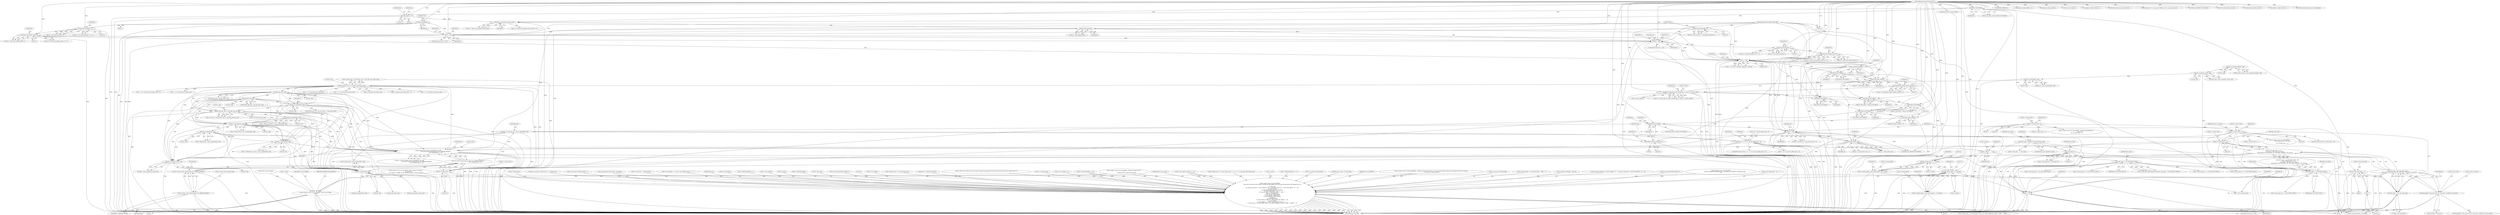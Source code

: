 digraph "0_FFmpeg_29ffeef5e73b8f41ff3a3f2242d356759c66f91f@integer" {
"1002521" [label="(Call,tmp = h->pps.init_qp + get_se_golomb(&h->gb))"];
"1002529" [label="(Call,get_se_golomb(&h->gb))"];
"1002113" [label="(Call,get_ue_golomb(&h->gb))"];
"1001073" [label="(Call,get_bits1(&h->gb))"];
"1000997" [label="(Call,get_bits(&h->gb, h->sps.log2_max_frame_num))"];
"1000300" [label="(Call,get_ue_golomb(&h->gb))"];
"1000230" [label="(Call,get_ue_golomb_31(&h->gb))"];
"1000168" [label="(Call,get_ue_golomb_long(&h->gb))"];
"1001083" [label="(Call,get_bits1(&h->gb))"];
"1002239" [label="(Call,get_ue_golomb(&h->gb))"];
"1002159" [label="(Call,get_se_golomb(&h->gb))"];
"1002131" [label="(Call,get_bits(&h->gb, h->sps.log2_max_poc_lsb))"];
"1002186" [label="(Call,get_se_golomb(&h->gb))"];
"1002211" [label="(Call,get_se_golomb(&h->gb))"];
"1002493" [label="(Call,get_ue_golomb_31(&h->gb))"];
"1002402" [label="(Call,ff_h264_decode_ref_pic_marking(h0, &h->gb,\n                                             !(h->avctx->active_thread_type & FF_THREAD_FRAME) ||\n                                             h0->current_slice == 0))"];
"1001914" [label="(Call,clone_slice(h, h0))"];
"1001908" [label="(Call,h != h0)"];
"1001830" [label="(Call,FIELD_PICTURE(h))"];
"1001826" [label="(Call,release_unused_pictures(h, 0))"];
"1001805" [label="(Call,FIELD_PICTURE(h))"];
"1001800" [label="(Call,FIELD_PICTURE(h))"];
"1000991" [label="(Call,init_dequant_tables(h))"];
"1000977" [label="(Call,h == h0)"];
"1000909" [label="(Call,h264_slice_header_init(h, 1))"];
"1000874" [label="(Call,get_pixel_format(h, 1))"];
"1000868" [label="(Call,flush_change(h))"];
"1000851" [label="(Call,h != h0)"];
"1000735" [label="(Call,init_dimensions(h))"];
"1000495" [label="(Call,h264_set_parameter_from_sps(h))"];
"1000186" [label="(Call,field_end(h, 1))"];
"1000183" [label="(Call,FIELD_PICTURE(h))"];
"1000125" [label="(MethodParameterIn,H264Context *h)"];
"1000643" [label="(Call,get_pixel_format(h0, 0))"];
"1000126" [label="(MethodParameterIn,H264Context *h0)"];
"1000962" [label="(Call,h264_slice_header_init(h, 0))"];
"1000945" [label="(Call,get_pixel_format(h, 1))"];
"1000929" [label="(Call,h != h0)"];
"1001316" [label="(Call,FIELD_PICTURE(h))"];
"1001602" [label="(Call,ff_h264_execute_ref_pic_marking(h, h->mmco, h->mmco_index))"];
"1001583" [label="(Call,ff_generate_sliding_window_mmcos(h, 1))"];
"1001531" [label="(Call,h264_frame_start(h))"];
"1001749" [label="(Call,FIELD_PICTURE(h))"];
"1001732" [label="(Call,FIELD_PICTURE(h))"];
"1001813" [label="(Call,h264_frame_start(h))"];
"1002408" [label="(Call,!(h->avctx->active_thread_type & FF_THREAD_FRAME) ||\n                                             h0->current_slice == 0)"];
"1002409" [label="(Call,!(h->avctx->active_thread_type & FF_THREAD_FRAME))"];
"1002410" [label="(Call,h->avctx->active_thread_type & FF_THREAD_FRAME)"];
"1002417" [label="(Call,h0->current_slice == 0)"];
"1001121" [label="(Call,h0->current_slice != 0)"];
"1000189" [label="(Call,h0->current_slice = 0)"];
"1002260" [label="(Call,h0->current_slice == 0)"];
"1002259" [label="(Call,h0->current_slice == 0 ||\n         slice_type != h0->last_slice_type ||\n         memcmp(h0->last_ref_count, h0->ref_count, sizeof(h0->ref_count)))"];
"1002265" [label="(Call,slice_type != h0->last_slice_type ||\n         memcmp(h0->last_ref_count, h0->ref_count, sizeof(h0->ref_count)))"];
"1002266" [label="(Call,slice_type != h0->last_slice_type)"];
"1002256" [label="(Call,slice_type != AV_PICTURE_TYPE_I)"];
"1000288" [label="(Call,slice_type & 3)"];
"1000274" [label="(Call,slice_type = golomb_to_pict_type[slice_type])"];
"1001058" [label="(Call,slice_type == AV_PICTURE_TYPE_B)"];
"1001900" [label="(Call,h0->last_slice_type = -1)"];
"1001904" [label="(Call,-1)"];
"1002271" [label="(Call,memcmp(h0->last_ref_count, h0->ref_count, sizeof(h0->ref_count)))"];
"1002535" [label="(Call,tmp > 51 + 6 * (h->sps.bit_depth_luma - 8))"];
"1002549" [label="(Call,av_log(h->avctx, AV_LOG_ERROR, \"QP %u out of range\n\", tmp))"];
"1002558" [label="(Call,h->qscale       = tmp)"];
"1002569" [label="(Call,get_chroma_qp(h, 0, h->qscale))"];
"1002563" [label="(Call,h->chroma_qp[0] = get_chroma_qp(h, 0, h->qscale))"];
"1002581" [label="(Call,get_chroma_qp(h, 1, h->qscale))"];
"1002575" [label="(Call,h->chroma_qp[1] = get_chroma_qp(h, 1, h->qscale))"];
"1002835" [label="(Call,h != h0)"];
"1003305" [label="(Call,av_log(h->avctx, AV_LOG_DEBUG,\n               \"slice:%d %s mb:%d %c%s%s pps:%u frame:%d poc:%d/%d ref:%d/%d qp:%d loop:%d:%d:%d weight:%d%s %s\n\",\n               h->slice_num,\n               (h->picture_structure == PICT_FRAME ? \"F\" : h->picture_structure == PICT_TOP_FIELD ? \"T\" : \"B\"),\n               first_mb_in_slice,\n               av_get_picture_type_char(h->slice_type),\n               h->slice_type_fixed ? \" fix\" : \"\",\n               h->nal_unit_type == NAL_IDR_SLICE ? \" IDR\" : \"\",\n               pps_id, h->frame_num,\n               h->cur_pic_ptr->field_poc[0],\n               h->cur_pic_ptr->field_poc[1],\n               h->ref_count[0], h->ref_count[1],\n               h->qscale,\n               h->deblocking_filter,\n               h->slice_alpha_c0_offset / 2 - 26, h->slice_beta_offset / 2 - 26,\n               h->use_weight,\n               h->use_weight == 1 && h->use_weight_chroma ? \"c\" : \"\",\n               h->slice_type == AV_PICTURE_TYPE_B ? (h->direct_spatial_mv_pred ? \"SPAT\" : \"TEMP\") : \"\"))"];
"1002275" [label="(Call,h0->ref_count)"];
"1001583" [label="(Call,ff_generate_sliding_window_mmcos(h, 1))"];
"1000869" [label="(Identifier,h)"];
"1003329" [label="(Identifier,first_mb_in_slice)"];
"1000876" [label="(Literal,1)"];
"1000997" [label="(Call,get_bits(&h->gb, h->sps.log2_max_frame_num))"];
"1003382" [label="(Call,h->slice_alpha_c0_offset / 2 - 26)"];
"1000279" [label="(Call,h->slice_type     = slice_type)"];
"1000857" [label="(Identifier,h)"];
"1001913" [label="(Identifier,ret)"];
"1002402" [label="(Call,ff_h264_decode_ref_pic_marking(h0, &h->gb,\n                                             !(h->avctx->active_thread_type & FF_THREAD_FRAME) ||\n                                             h0->current_slice == 0))"];
"1003310" [label="(Literal,\"slice:%d %s mb:%d %c%s%s pps:%u frame:%d poc:%d/%d ref:%d/%d qp:%d loop:%d:%d:%d weight:%d%s %s\n\")"];
"1000855" [label="(Call,av_log(h->avctx, AV_LOG_ERROR, \"changing width/height on \"\n                   \"slice %d\n\", h0->current_slice + 1))"];
"1001175" [label="(Call,h0->current_slice + 1)"];
"1000126" [label="(MethodParameterIn,H264Context *h0)"];
"1003305" [label="(Call,av_log(h->avctx, AV_LOG_DEBUG,\n               \"slice:%d %s mb:%d %c%s%s pps:%u frame:%d poc:%d/%d ref:%d/%d qp:%d loop:%d:%d:%d weight:%d%s %s\n\",\n               h->slice_num,\n               (h->picture_structure == PICT_FRAME ? \"F\" : h->picture_structure == PICT_TOP_FIELD ? \"T\" : \"B\"),\n               first_mb_in_slice,\n               av_get_picture_type_char(h->slice_type),\n               h->slice_type_fixed ? \" fix\" : \"\",\n               h->nal_unit_type == NAL_IDR_SLICE ? \" IDR\" : \"\",\n               pps_id, h->frame_num,\n               h->cur_pic_ptr->field_poc[0],\n               h->cur_pic_ptr->field_poc[1],\n               h->ref_count[0], h->ref_count[1],\n               h->qscale,\n               h->deblocking_filter,\n               h->slice_alpha_c0_offset / 2 - 26, h->slice_beta_offset / 2 - 26,\n               h->use_weight,\n               h->use_weight == 1 && h->use_weight_chroma ? \"c\" : \"\",\n               h->slice_type == AV_PICTURE_TYPE_B ? (h->direct_spatial_mv_pred ? \"SPAT\" : \"TEMP\") : \"\"))"];
"1002088" [label="(Call,2 * h->frame_num)"];
"1003401" [label="(Call,h->use_weight == 1)"];
"1000944" [label="(Identifier,ret)"];
"1000998" [label="(Call,&h->gb)"];
"1000177" [label="(Block,)"];
"1001749" [label="(Call,FIELD_PICTURE(h))"];
"1002835" [label="(Call,h != h0)"];
"1002571" [label="(Literal,0)"];
"1001835" [label="(Identifier,i)"];
"1003389" [label="(Call,h->slice_beta_offset / 2 - 26)"];
"1002403" [label="(Identifier,h0)"];
"1000733" [label="(Call,ret = init_dimensions(h))"];
"1000191" [label="(Identifier,h0)"];
"1000849" [label="(Block,)"];
"1002286" [label="(Call,h->slice_type_nos != AV_PICTURE_TYPE_I)"];
"1001169" [label="(Call,av_log(h->avctx, AV_LOG_ERROR,\n                   \"unset cur_pic_ptr on %d. slice\n\",\n                   h0->current_slice + 1))"];
"1001806" [label="(Identifier,h)"];
"1002354" [label="(Call,h->slice_type_nos == AV_PICTURE_TYPE_B)"];
"1002889" [label="(Call,h0->last_slice_type = slice_type)"];
"1000735" [label="(Call,init_dimensions(h))"];
"1001547" [label="(Call,1 << h->sps.log2_max_frame_num)"];
"1000645" [label="(Literal,0)"];
"1000976" [label="(Call,h == h0 && h->dequant_coeff_pps != pps_id)"];
"1000993" [label="(Call,h->frame_num = get_bits(&h->gb, h->sps.log2_max_frame_num))"];
"1001317" [label="(Identifier,h)"];
"1002493" [label="(Call,get_ue_golomb_31(&h->gb))"];
"1000184" [label="(Identifier,h)"];
"1001910" [label="(Identifier,h0)"];
"1000852" [label="(Identifier,h)"];
"1000643" [label="(Call,get_pixel_format(h0, 0))"];
"1000910" [label="(Identifier,h)"];
"1001460" [label="(Call,h->frame_num != (h->prev_frame_num + 1) % (1 << h->sps.log2_max_frame_num))"];
"1002437" [label="(Call,FRAME_MBAFF(h))"];
"1001908" [label="(Call,h != h0)"];
"1000185" [label="(Block,)"];
"1000963" [label="(Identifier,h)"];
"1003306" [label="(Call,h->avctx)"];
"1002258" [label="(Identifier,AV_PICTURE_TYPE_I)"];
"1001183" [label="(Block,)"];
"1001316" [label="(Call,FIELD_PICTURE(h))"];
"1000298" [label="(Call,pps_id = get_ue_golomb(&h->gb))"];
"1002785" [label="(Call,h->deblocking_filter == 1)"];
"1000991" [label="(Call,init_dequant_tables(h))"];
"1001825" [label="(Block,)"];
"1002268" [label="(Call,h0->last_slice_type)"];
"1002837" [label="(Identifier,h0)"];
"1000907" [label="(Call,ret = h264_slice_header_init(h, 1))"];
"1003359" [label="(Call,h->cur_pic_ptr->field_poc[1])"];
"1002419" [label="(Identifier,h0)"];
"1001529" [label="(Call,ret = h264_frame_start(h))"];
"1001750" [label="(Identifier,h)"];
"1002360" [label="(Call,implicit_weight_table(h, -1))"];
"1001600" [label="(Call,ret = ff_h264_execute_ref_pic_marking(h, h->mmco, h->mmco_index))"];
"1001470" [label="(Call,1 << h->sps.log2_max_frame_num)"];
"1002256" [label="(Call,slice_type != AV_PICTURE_TYPE_I)"];
"1002418" [label="(Call,h0->current_slice)"];
"1002212" [label="(Call,&h->gb)"];
"1000189" [label="(Call,h0->current_slice = 0)"];
"1001905" [label="(Literal,1)"];
"1002022" [label="(Call,first_mb_in_slice / h->mb_width)"];
"1000931" [label="(Identifier,h0)"];
"1002639" [label="(Call,get_ue_golomb_31(&h->gb))"];
"1002562" [label="(Identifier,tmp)"];
"1002465" [label="(Call,h->slice_type_nos == AV_PICTURE_TYPE_B)"];
"1002894" [label="(Call,memcpy(h0->last_ref_count, h0->ref_count, sizeof(h0->last_ref_count)))"];
"1000275" [label="(Identifier,slice_type)"];
"1003309" [label="(Identifier,AV_LOG_DEBUG)"];
"1002408" [label="(Call,!(h->avctx->active_thread_type & FF_THREAD_FRAME) ||\n                                             h0->current_slice == 0)"];
"1002566" [label="(Identifier,h)"];
"1002257" [label="(Identifier,slice_type)"];
"1002342" [label="(Call,ff_pred_weight_table(h))"];
"1002114" [label="(Call,&h->gb)"];
"1000736" [label="(Identifier,h)"];
"1002975" [label="(Call,av_log(h->avctx, AV_LOG_WARNING, \"Possibly too many slices (%d >= %d), increase MAX_SLICES and recompile if there are artifacts\n\", h->slice_num, MAX_SLICES))"];
"1000492" [label="(Call,(ret = h264_set_parameter_from_sps(h)) < 0)"];
"1002337" [label="(Call,h->slice_type_nos == AV_PICTURE_TYPE_B)"];
"1001814" [label="(Identifier,h)"];
"1002564" [label="(Call,h->chroma_qp[0])"];
"1000496" [label="(Identifier,h)"];
"1002159" [label="(Call,get_se_golomb(&h->gb))"];
"1002834" [label="(ControlStructure,if (h != h0))"];
"1002417" [label="(Call,h0->current_slice == 0)"];
"1002451" [label="(Call,h->slice_type_nos == AV_PICTURE_TYPE_B)"];
"1002155" [label="(Call,h->delta_poc_bottom = get_se_golomb(&h->gb))"];
"1002534" [label="(ControlStructure,if (tmp > 51 + 6 * (h->sps.bit_depth_luma - 8)))"];
"1003352" [label="(Call,h->cur_pic_ptr->field_poc[0])"];
"1000168" [label="(Call,get_ue_golomb_long(&h->gb))"];
"1000644" [label="(Identifier,h0)"];
"1001074" [label="(Call,&h->gb)"];
"1000985" [label="(Block,)"];
"1000959" [label="(Call,(ret = h264_slice_header_init(h, 0)) < 0)"];
"1002610" [label="(Call,get_se_golomb(&h->gb))"];
"1002584" [label="(Call,h->qscale)"];
"1002476" [label="(Call,ff_h264_direct_ref_list_init(h))"];
"1002260" [label="(Call,h0->current_slice == 0)"];
"1003340" [label="(Call,h->nal_unit_type == NAL_IDR_SLICE ? \" IDR\" : \"\")"];
"1001002" [label="(Call,h->sps.log2_max_frame_num)"];
"1000911" [label="(Literal,1)"];
"1002271" [label="(Call,memcmp(h0->last_ref_count, h0->ref_count, sizeof(h0->ref_count)))"];
"1002266" [label="(Call,slice_type != h0->last_slice_type)"];
"1002240" [label="(Call,&h->gb)"];
"1002255" [label="(Call,slice_type != AV_PICTURE_TYPE_I &&\n        (h0->current_slice == 0 ||\n         slice_type != h0->last_slice_type ||\n         memcmp(h0->last_ref_count, h0->ref_count, sizeof(h0->ref_count))))"];
"1001604" [label="(Call,h->mmco)"];
"1000853" [label="(Identifier,h0)"];
"1000980" [label="(Call,h->dequant_coeff_pps != pps_id)"];
"1000943" [label="(Call,ret = get_pixel_format(h, 1))"];
"1000874" [label="(Call,get_pixel_format(h, 1))"];
"1001731" [label="(Call,!FIELD_PICTURE(h))"];
"1002267" [label="(Identifier,slice_type)"];
"1003314" [label="(Call,h->picture_structure == PICT_FRAME ? \"F\" : h->picture_structure == PICT_TOP_FIELD ? \"T\" : \"B\")"];
"1000977" [label="(Call,h == h0)"];
"1001083" [label="(Call,get_bits1(&h->gb))"];
"1001315" [label="(Call,!FIELD_PICTURE(h))"];
"1000166" [label="(Call,first_mb_in_slice = get_ue_golomb_long(&h->gb))"];
"1002239" [label="(Call,get_ue_golomb(&h->gb))"];
"1001801" [label="(Identifier,h)"];
"1002400" [label="(Call,ret = ff_h264_decode_ref_pic_marking(h0, &h->gb,\n                                             !(h->avctx->active_thread_type & FF_THREAD_FRAME) ||\n                                             h0->current_slice == 0))"];
"1000300" [label="(Call,get_ue_golomb(&h->gb))"];
"1000960" [label="(Call,ret = h264_slice_header_init(h, 0))"];
"1001812" [label="(Call,h264_frame_start(h) < 0)"];
"1002550" [label="(Call,h->avctx)"];
"1000179" [label="(Call,h0->current_slice && FIELD_PICTURE(h))"];
"1001607" [label="(Call,h->mmco_index)"];
"1002578" [label="(Identifier,h)"];
"1002942" [label="(Call,h->slice_num&(MAX_SLICES-1))"];
"1000887" [label="(Call,av_log(h->avctx, AV_LOG_INFO, \"Reinit context to %dx%d, \"\n               \"pix_fmt: %s\n\", h->width, h->height, av_get_pix_fmt_name(h->avctx->pix_fmt)))"];
"1001815" [label="(Literal,0)"];
"1000979" [label="(Identifier,h0)"];
"1002555" [label="(Identifier,tmp)"];
"1002823" [label="(Call,av_log(h->avctx, AV_LOG_INFO,\n                       \"Cannot parallelize deblocking type 1, decoding such frames in sequential order\n\"))"];
"1002265" [label="(Call,slice_type != h0->last_slice_type ||\n         memcmp(h0->last_ref_count, h0->ref_count, sizeof(h0->ref_count)))"];
"1000284" [label="(Call,h->slice_type_nos = slice_type & 3)"];
"1002278" [label="(Call,sizeof(h0->ref_count))"];
"1001900" [label="(Call,h0->last_slice_type = -1)"];
"1002160" [label="(Call,&h->gb)"];
"1001531" [label="(Call,h264_frame_start(h))"];
"1001060" [label="(Identifier,AV_PICTURE_TYPE_B)"];
"1001826" [label="(Call,release_unused_pictures(h, 0))"];
"1001532" [label="(Identifier,h)"];
"1002246" [label="(Call,ff_set_ref_count(h))"];
"1002211" [label="(Call,get_se_golomb(&h->gb))"];
"1000964" [label="(Literal,0)"];
"1002549" [label="(Call,av_log(h->avctx, AV_LOG_ERROR, \"QP %u out of range\n\", tmp))"];
"1003304" [label="(Block,)"];
"1001830" [label="(Call,FIELD_PICTURE(h))"];
"1002273" [label="(Identifier,h0)"];
"1000276" [label="(Call,golomb_to_pict_type[slice_type])"];
"1001907" [label="(Call,h != h0 && (ret = clone_slice(h, h0)) < 0)"];
"1002581" [label="(Call,get_chroma_qp(h, 1, h->qscale))"];
"1002572" [label="(Call,h->qscale)"];
"1001130" [label="(Identifier,last_pic_structure)"];
"1002100" [label="(Call,h->sps.log2_max_frame_num + 1)"];
"1000868" [label="(Call,flush_change(h))"];
"1000945" [label="(Call,get_pixel_format(h, 1))"];
"1002457" [label="(Call,implicit_weight_table(h, 0))"];
"1002421" [label="(Literal,0)"];
"1001804" [label="(Call,!FIELD_PICTURE(h))"];
"1002474" [label="(Call,ff_h264_direct_dist_scale_factor(h))"];
"1000188" [label="(Literal,1)"];
"1002262" [label="(Identifier,h0)"];
"1002216" [label="(Call,ff_init_poc(h, h->cur_pic_ptr->field_poc, &h->cur_pic_ptr->poc))"];
"1002575" [label="(Call,h->chroma_qp[1] = get_chroma_qp(h, 1, h->qscale))"];
"1002259" [label="(Call,h0->current_slice == 0 ||\n         slice_type != h0->last_slice_type ||\n         memcmp(h0->last_ref_count, h0->ref_count, sizeof(h0->ref_count)))"];
"1002187" [label="(Call,&h->gb)"];
"1003334" [label="(Call,h->slice_type_fixed ? \" fix\" : \"\")"];
"1000193" [label="(Literal,0)"];
"1003349" [label="(Call,h->frame_num)"];
"1000909" [label="(Call,h264_slice_header_init(h, 1))"];
"1001754" [label="(Call,h0->cur_pic_ptr->frame_num != h->frame_num)"];
"1002836" [label="(Identifier,h)"];
"1002529" [label="(Call,get_se_golomb(&h->gb))"];
"1002411" [label="(Call,h->avctx->active_thread_type)"];
"1003004" [label="(Call,h->slice_num & (MAX_SLICES - 1))"];
"1001800" [label="(Call,FIELD_PICTURE(h))"];
"1002522" [label="(Identifier,tmp)"];
"1001901" [label="(Call,h0->last_slice_type)"];
"1002491" [label="(Call,tmp = get_ue_golomb_31(&h->gb))"];
"1001813" [label="(Call,h264_frame_start(h))"];
"1001831" [label="(Identifier,h)"];
"1003330" [label="(Call,av_get_picture_type_char(h->slice_type))"];
"1000929" [label="(Call,h != h0)"];
"1002272" [label="(Call,h0->last_ref_count)"];
"1002027" [label="(Call,FIELD_OR_MBAFF_PICTURE(h))"];
"1002553" [label="(Identifier,AV_LOG_ERROR)"];
"1002569" [label="(Call,get_chroma_qp(h, 0, h->qscale))"];
"1002264" [label="(Literal,0)"];
"1000228" [label="(Call,slice_type = get_ue_golomb_31(&h->gb))"];
"1001904" [label="(Call,-1)"];
"1000872" [label="(Call,ret = get_pixel_format(h, 1))"];
"1000274" [label="(Call,slice_type = golomb_to_pict_type[slice_type])"];
"1002570" [label="(Identifier,h)"];
"1001915" [label="(Identifier,h)"];
"1002969" [label="(Call,h->slice_num >= MAX_SLICES)"];
"1000935" [label="(Identifier,h)"];
"1001829" [label="(ControlStructure,if (FIELD_PICTURE(h)))"];
"1000197" [label="(Identifier,h0)"];
"1002841" [label="(Identifier,h)"];
"1001581" [label="(Call,ret = ff_generate_sliding_window_mmcos(h, 1))"];
"1002283" [label="(Call,ff_h264_fill_default_ref_list(h))"];
"1002576" [label="(Call,h->chroma_qp[1])"];
"1000190" [label="(Call,h0->current_slice)"];
"1002582" [label="(Identifier,h)"];
"1000947" [label="(Literal,1)"];
"1002548" [label="(Block,)"];
"1002530" [label="(Call,&h->gb)"];
"1002551" [label="(Identifier,h)"];
"1000301" [label="(Call,&h->gb)"];
"1001732" [label="(Call,FIELD_PICTURE(h))"];
"1002440" [label="(Call,ff_h264_fill_mbaff_ref_list(h))"];
"1001828" [label="(Literal,0)"];
"1000495" [label="(Call,h264_set_parameter_from_sps(h))"];
"1000183" [label="(Call,FIELD_PICTURE(h))"];
"1002107" [label="(ControlStructure,if (h->nal_unit_type == NAL_IDR_SLICE))"];
"1000290" [label="(Literal,3)"];
"1002909" [label="(Call,++h0->current_slice)"];
"1003399" [label="(Call,h->use_weight == 1 && h->use_weight_chroma ? \"c\" : \"\")"];
"1003426" [label="(MethodReturn,static int)"];
"1001881" [label="(Identifier,h)"];
"1000493" [label="(Call,ret = h264_set_parameter_from_sps(h))"];
"1001122" [label="(Call,h0->current_slice)"];
"1002521" [label="(Call,tmp = h->pps.init_qp + get_se_golomb(&h->gb))"];
"1001208" [label="(Call,1 << h->sps.log2_max_frame_num)"];
"1002559" [label="(Call,h->qscale)"];
"1002560" [label="(Identifier,h)"];
"1000127" [label="(Block,)"];
"1000875" [label="(Identifier,h)"];
"1002494" [label="(Call,&h->gb)"];
"1001491" [label="(Call,av_log(h->avctx, AV_LOG_DEBUG, \"Frame num gap %d %d\n\",\n                   h->frame_num, h->prev_frame_num))"];
"1000906" [label="(Call,(ret = h264_slice_header_init(h, 1)) < 0)"];
"1000637" [label="(Call,h0->avctx->pix_fmt != get_pixel_format(h0, 0))"];
"1002583" [label="(Literal,1)"];
"1003348" [label="(Identifier,pps_id)"];
"1000288" [label="(Call,slice_type & 3)"];
"1001909" [label="(Identifier,h)"];
"1003371" [label="(Call,h->ref_count[1])"];
"1002805" [label="(Call,h->deblocking_filter = 2)"];
"1003366" [label="(Call,h->ref_count[0])"];
"1002127" [label="(Call,h->poc_lsb = get_bits(&h->gb, h->sps.log2_max_poc_lsb))"];
"1001059" [label="(Identifier,slice_type)"];
"1002235" [label="(Call,h->redundant_pic_count = get_ue_golomb(&h->gb))"];
"1001602" [label="(Call,ff_h264_execute_ref_pic_marking(h, h->mmco, h->mmco_index))"];
"1001188" [label="(Identifier,h)"];
"1001805" [label="(Call,FIELD_PICTURE(h))"];
"1000281" [label="(Identifier,h)"];
"1003376" [label="(Call,h->qscale)"];
"1001914" [label="(Call,clone_slice(h, h0))"];
"1002849" [label="(Identifier,h)"];
"1002523" [label="(Call,h->pps.init_qp + get_se_golomb(&h->gb))"];
"1002416" [label="(Identifier,FF_THREAD_FRAME)"];
"1003379" [label="(Call,h->deblocking_filter)"];
"1002593" [label="(Call,get_bits1(&h->gb))"];
"1002460" [label="(Call,implicit_weight_table(h, 1))"];
"1003311" [label="(Call,h->slice_num)"];
"1000942" [label="(Call,(ret = get_pixel_format(h, 1)) < 0)"];
"1001796" [label="(Call,h0->first_field = FIELD_PICTURE(h))"];
"1002959" [label="(Call,h->slice_num&(MAX_SLICES-1))"];
"1002205" [label="(Call,h->delta_poc[1] = get_se_golomb(&h->gb))"];
"1002563" [label="(Call,h->chroma_qp[0] = get_chroma_qp(h, 0, h->qscale))"];
"1000851" [label="(Call,h != h0)"];
"1001081" [label="(Call,bottom_field_flag = get_bits1(&h->gb))"];
"1001051" [label="(Call,!h->sps.direct_8x8_inference_flag && slice_type == AV_PICTURE_TYPE_B)"];
"1003425" [label="(Literal,0)"];
"1000289" [label="(Identifier,slice_type)"];
"1001058" [label="(Call,slice_type == AV_PICTURE_TYPE_B)"];
"1001911" [label="(Call,(ret = clone_slice(h, h0)) < 0)"];
"1002122" [label="(Identifier,h)"];
"1000928" [label="(ControlStructure,if (h != h0))"];
"1001585" [label="(Literal,1)"];
"1002535" [label="(Call,tmp > 51 + 6 * (h->sps.bit_depth_luma - 8))"];
"1002131" [label="(Call,get_bits(&h->gb, h->sps.log2_max_poc_lsb))"];
"1000850" [label="(ControlStructure,if (h != h0))"];
"1002098" [label="(Call,1 << (h->sps.log2_max_frame_num + 1))"];
"1002186" [label="(Call,get_se_golomb(&h->gb))"];
"1001912" [label="(Call,ret = clone_slice(h, h0))"];
"1001827" [label="(Identifier,h)"];
"1002557" [label="(Identifier,AVERROR_INVALIDDATA)"];
"1003396" [label="(Call,h->use_weight)"];
"1002536" [label="(Identifier,tmp)"];
"1002261" [label="(Call,h0->current_slice)"];
"1002074" [label="(Call,1 << h->sps.log2_max_frame_num)"];
"1000978" [label="(Identifier,h)"];
"1000125" [label="(MethodParameterIn,H264Context *h)"];
"1000861" [label="(Call,h0->current_slice + 1)"];
"1002409" [label="(Call,!(h->avctx->active_thread_type & FF_THREAD_FRAME))"];
"1002539" [label="(Call,6 * (h->sps.bit_depth_luma - 8))"];
"1002537" [label="(Call,51 + 6 * (h->sps.bit_depth_luma - 8))"];
"1000992" [label="(Identifier,h)"];
"1000230" [label="(Call,get_ue_golomb_31(&h->gb))"];
"1000187" [label="(Identifier,h)"];
"1001120" [label="(ControlStructure,if (h0->current_slice != 0))"];
"1002590" [label="(Identifier,h)"];
"1001981" [label="(Call,FIELD_OR_MBAFF_PICTURE(h))"];
"1001442" [label="(Call,h->frame_num != h->prev_frame_num)"];
"1000995" [label="(Identifier,h)"];
"1000946" [label="(Identifier,h)"];
"1002404" [label="(Call,&h->gb)"];
"1003411" [label="(Call,h->slice_type == AV_PICTURE_TYPE_B ? (h->direct_spatial_mv_pred ? \"SPAT\" : \"TEMP\") : \"\")"];
"1000873" [label="(Identifier,ret)"];
"1002136" [label="(Call,h->sps.log2_max_poc_lsb)"];
"1001603" [label="(Identifier,h)"];
"1000962" [label="(Call,h264_slice_header_init(h, 0))"];
"1001121" [label="(Call,h0->current_slice != 0)"];
"1001084" [label="(Call,&h->gb)"];
"1002180" [label="(Call,h->delta_poc[0] = get_se_golomb(&h->gb))"];
"1000930" [label="(Identifier,h)"];
"1000186" [label="(Call,field_end(h, 1))"];
"1001071" [label="(Call,field_pic_flag = get_bits1(&h->gb))"];
"1000306" [label="(Call,pps_id >= MAX_PPS_COUNT)"];
"1000982" [label="(Identifier,h)"];
"1000871" [label="(Call,(ret = get_pixel_format(h, 1)) < 0)"];
"1001916" [label="(Identifier,h0)"];
"1001125" [label="(Literal,0)"];
"1001733" [label="(Identifier,h)"];
"1000231" [label="(Call,&h->gb)"];
"1000169" [label="(Call,&h->gb)"];
"1002294" [label="(Call,ff_h264_decode_ref_pic_list_reordering(h))"];
"1002410" [label="(Call,h->avctx->active_thread_type & FF_THREAD_FRAME)"];
"1001073" [label="(Call,get_bits1(&h->gb))"];
"1002132" [label="(Call,&h->gb)"];
"1002554" [label="(Literal,\"QP %u out of range\n\")"];
"1001745" [label="(Call,h0->first_field = FIELD_PICTURE(h))"];
"1002558" [label="(Call,h->qscale       = tmp)"];
"1001584" [label="(Identifier,h)"];
"1002113" [label="(Call,get_ue_golomb(&h->gb))"];
"1002521" -> "1000127"  [label="AST: "];
"1002521" -> "1002523"  [label="CFG: "];
"1002522" -> "1002521"  [label="AST: "];
"1002523" -> "1002521"  [label="AST: "];
"1002536" -> "1002521"  [label="CFG: "];
"1002521" -> "1003426"  [label="DDG: "];
"1002529" -> "1002521"  [label="DDG: "];
"1002521" -> "1002535"  [label="DDG: "];
"1002529" -> "1002523"  [label="AST: "];
"1002529" -> "1002530"  [label="CFG: "];
"1002530" -> "1002529"  [label="AST: "];
"1002523" -> "1002529"  [label="CFG: "];
"1002529" -> "1003426"  [label="DDG: "];
"1002529" -> "1002523"  [label="DDG: "];
"1002113" -> "1002529"  [label="DDG: "];
"1001073" -> "1002529"  [label="DDG: "];
"1000997" -> "1002529"  [label="DDG: "];
"1002239" -> "1002529"  [label="DDG: "];
"1002159" -> "1002529"  [label="DDG: "];
"1002186" -> "1002529"  [label="DDG: "];
"1002211" -> "1002529"  [label="DDG: "];
"1002493" -> "1002529"  [label="DDG: "];
"1002131" -> "1002529"  [label="DDG: "];
"1001083" -> "1002529"  [label="DDG: "];
"1002402" -> "1002529"  [label="DDG: "];
"1002529" -> "1002593"  [label="DDG: "];
"1002529" -> "1002610"  [label="DDG: "];
"1002529" -> "1002639"  [label="DDG: "];
"1002113" -> "1002107"  [label="AST: "];
"1002113" -> "1002114"  [label="CFG: "];
"1002114" -> "1002113"  [label="AST: "];
"1002122" -> "1002113"  [label="CFG: "];
"1002113" -> "1003426"  [label="DDG: "];
"1002113" -> "1003426"  [label="DDG: "];
"1001073" -> "1002113"  [label="DDG: "];
"1000997" -> "1002113"  [label="DDG: "];
"1001083" -> "1002113"  [label="DDG: "];
"1002113" -> "1002131"  [label="DDG: "];
"1002113" -> "1002186"  [label="DDG: "];
"1002113" -> "1002239"  [label="DDG: "];
"1002113" -> "1002402"  [label="DDG: "];
"1002113" -> "1002493"  [label="DDG: "];
"1001073" -> "1001071"  [label="AST: "];
"1001073" -> "1001074"  [label="CFG: "];
"1001074" -> "1001073"  [label="AST: "];
"1001071" -> "1001073"  [label="CFG: "];
"1001073" -> "1003426"  [label="DDG: "];
"1001073" -> "1001071"  [label="DDG: "];
"1000997" -> "1001073"  [label="DDG: "];
"1001073" -> "1001083"  [label="DDG: "];
"1001073" -> "1002131"  [label="DDG: "];
"1001073" -> "1002186"  [label="DDG: "];
"1001073" -> "1002239"  [label="DDG: "];
"1001073" -> "1002402"  [label="DDG: "];
"1001073" -> "1002493"  [label="DDG: "];
"1000997" -> "1000993"  [label="AST: "];
"1000997" -> "1001002"  [label="CFG: "];
"1000998" -> "1000997"  [label="AST: "];
"1001002" -> "1000997"  [label="AST: "];
"1000993" -> "1000997"  [label="CFG: "];
"1000997" -> "1003426"  [label="DDG: "];
"1000997" -> "1003426"  [label="DDG: "];
"1000997" -> "1000993"  [label="DDG: "];
"1000997" -> "1000993"  [label="DDG: "];
"1000300" -> "1000997"  [label="DDG: "];
"1000997" -> "1001208"  [label="DDG: "];
"1000997" -> "1001470"  [label="DDG: "];
"1000997" -> "1001547"  [label="DDG: "];
"1000997" -> "1002074"  [label="DDG: "];
"1000997" -> "1002098"  [label="DDG: "];
"1000997" -> "1002100"  [label="DDG: "];
"1000997" -> "1002131"  [label="DDG: "];
"1000997" -> "1002186"  [label="DDG: "];
"1000997" -> "1002239"  [label="DDG: "];
"1000997" -> "1002402"  [label="DDG: "];
"1000997" -> "1002493"  [label="DDG: "];
"1000300" -> "1000298"  [label="AST: "];
"1000300" -> "1000301"  [label="CFG: "];
"1000301" -> "1000300"  [label="AST: "];
"1000298" -> "1000300"  [label="CFG: "];
"1000300" -> "1003426"  [label="DDG: "];
"1000300" -> "1000298"  [label="DDG: "];
"1000230" -> "1000300"  [label="DDG: "];
"1000230" -> "1000228"  [label="AST: "];
"1000230" -> "1000231"  [label="CFG: "];
"1000231" -> "1000230"  [label="AST: "];
"1000228" -> "1000230"  [label="CFG: "];
"1000230" -> "1003426"  [label="DDG: "];
"1000230" -> "1000228"  [label="DDG: "];
"1000168" -> "1000230"  [label="DDG: "];
"1000168" -> "1000166"  [label="AST: "];
"1000168" -> "1000169"  [label="CFG: "];
"1000169" -> "1000168"  [label="AST: "];
"1000166" -> "1000168"  [label="CFG: "];
"1000168" -> "1000166"  [label="DDG: "];
"1001083" -> "1001081"  [label="AST: "];
"1001083" -> "1001084"  [label="CFG: "];
"1001084" -> "1001083"  [label="AST: "];
"1001081" -> "1001083"  [label="CFG: "];
"1001083" -> "1003426"  [label="DDG: "];
"1001083" -> "1001081"  [label="DDG: "];
"1001083" -> "1002131"  [label="DDG: "];
"1001083" -> "1002186"  [label="DDG: "];
"1001083" -> "1002239"  [label="DDG: "];
"1001083" -> "1002402"  [label="DDG: "];
"1001083" -> "1002493"  [label="DDG: "];
"1002239" -> "1002235"  [label="AST: "];
"1002239" -> "1002240"  [label="CFG: "];
"1002240" -> "1002239"  [label="AST: "];
"1002235" -> "1002239"  [label="CFG: "];
"1002239" -> "1003426"  [label="DDG: "];
"1002239" -> "1002235"  [label="DDG: "];
"1002159" -> "1002239"  [label="DDG: "];
"1002186" -> "1002239"  [label="DDG: "];
"1002211" -> "1002239"  [label="DDG: "];
"1002131" -> "1002239"  [label="DDG: "];
"1002239" -> "1002402"  [label="DDG: "];
"1002239" -> "1002493"  [label="DDG: "];
"1002159" -> "1002155"  [label="AST: "];
"1002159" -> "1002160"  [label="CFG: "];
"1002160" -> "1002159"  [label="AST: "];
"1002155" -> "1002159"  [label="CFG: "];
"1002159" -> "1003426"  [label="DDG: "];
"1002159" -> "1002155"  [label="DDG: "];
"1002131" -> "1002159"  [label="DDG: "];
"1002159" -> "1002186"  [label="DDG: "];
"1002159" -> "1002402"  [label="DDG: "];
"1002159" -> "1002493"  [label="DDG: "];
"1002131" -> "1002127"  [label="AST: "];
"1002131" -> "1002136"  [label="CFG: "];
"1002132" -> "1002131"  [label="AST: "];
"1002136" -> "1002131"  [label="AST: "];
"1002127" -> "1002131"  [label="CFG: "];
"1002131" -> "1003426"  [label="DDG: "];
"1002131" -> "1003426"  [label="DDG: "];
"1002131" -> "1002127"  [label="DDG: "];
"1002131" -> "1002127"  [label="DDG: "];
"1002131" -> "1002186"  [label="DDG: "];
"1002131" -> "1002402"  [label="DDG: "];
"1002131" -> "1002493"  [label="DDG: "];
"1002186" -> "1002180"  [label="AST: "];
"1002186" -> "1002187"  [label="CFG: "];
"1002187" -> "1002186"  [label="AST: "];
"1002180" -> "1002186"  [label="CFG: "];
"1002186" -> "1003426"  [label="DDG: "];
"1002186" -> "1002180"  [label="DDG: "];
"1002186" -> "1002211"  [label="DDG: "];
"1002186" -> "1002402"  [label="DDG: "];
"1002186" -> "1002493"  [label="DDG: "];
"1002211" -> "1002205"  [label="AST: "];
"1002211" -> "1002212"  [label="CFG: "];
"1002212" -> "1002211"  [label="AST: "];
"1002205" -> "1002211"  [label="CFG: "];
"1002211" -> "1003426"  [label="DDG: "];
"1002211" -> "1002205"  [label="DDG: "];
"1002211" -> "1002402"  [label="DDG: "];
"1002211" -> "1002493"  [label="DDG: "];
"1002493" -> "1002491"  [label="AST: "];
"1002493" -> "1002494"  [label="CFG: "];
"1002494" -> "1002493"  [label="AST: "];
"1002491" -> "1002493"  [label="CFG: "];
"1002493" -> "1003426"  [label="DDG: "];
"1002493" -> "1002491"  [label="DDG: "];
"1002402" -> "1002493"  [label="DDG: "];
"1002402" -> "1002400"  [label="AST: "];
"1002402" -> "1002408"  [label="CFG: "];
"1002403" -> "1002402"  [label="AST: "];
"1002404" -> "1002402"  [label="AST: "];
"1002408" -> "1002402"  [label="AST: "];
"1002400" -> "1002402"  [label="CFG: "];
"1002402" -> "1003426"  [label="DDG: "];
"1002402" -> "1003426"  [label="DDG: "];
"1002402" -> "1003426"  [label="DDG: "];
"1002402" -> "1002400"  [label="DDG: "];
"1002402" -> "1002400"  [label="DDG: "];
"1002402" -> "1002400"  [label="DDG: "];
"1001914" -> "1002402"  [label="DDG: "];
"1001908" -> "1002402"  [label="DDG: "];
"1000126" -> "1002402"  [label="DDG: "];
"1002408" -> "1002402"  [label="DDG: "];
"1002408" -> "1002402"  [label="DDG: "];
"1002402" -> "1002835"  [label="DDG: "];
"1001914" -> "1001912"  [label="AST: "];
"1001914" -> "1001916"  [label="CFG: "];
"1001915" -> "1001914"  [label="AST: "];
"1001916" -> "1001914"  [label="AST: "];
"1001912" -> "1001914"  [label="CFG: "];
"1001914" -> "1003426"  [label="DDG: "];
"1001914" -> "1003426"  [label="DDG: "];
"1001914" -> "1001911"  [label="DDG: "];
"1001914" -> "1001911"  [label="DDG: "];
"1001914" -> "1001912"  [label="DDG: "];
"1001914" -> "1001912"  [label="DDG: "];
"1001908" -> "1001914"  [label="DDG: "];
"1001908" -> "1001914"  [label="DDG: "];
"1000125" -> "1001914"  [label="DDG: "];
"1000126" -> "1001914"  [label="DDG: "];
"1001914" -> "1001981"  [label="DDG: "];
"1001914" -> "1002835"  [label="DDG: "];
"1001908" -> "1001907"  [label="AST: "];
"1001908" -> "1001910"  [label="CFG: "];
"1001909" -> "1001908"  [label="AST: "];
"1001910" -> "1001908"  [label="AST: "];
"1001913" -> "1001908"  [label="CFG: "];
"1001907" -> "1001908"  [label="CFG: "];
"1001908" -> "1003426"  [label="DDG: "];
"1001908" -> "1003426"  [label="DDG: "];
"1001908" -> "1001907"  [label="DDG: "];
"1001908" -> "1001907"  [label="DDG: "];
"1001830" -> "1001908"  [label="DDG: "];
"1000991" -> "1001908"  [label="DDG: "];
"1000977" -> "1001908"  [label="DDG: "];
"1000977" -> "1001908"  [label="DDG: "];
"1000125" -> "1001908"  [label="DDG: "];
"1000126" -> "1001908"  [label="DDG: "];
"1001908" -> "1001981"  [label="DDG: "];
"1001908" -> "1002835"  [label="DDG: "];
"1001830" -> "1001829"  [label="AST: "];
"1001830" -> "1001831"  [label="CFG: "];
"1001831" -> "1001830"  [label="AST: "];
"1001835" -> "1001830"  [label="CFG: "];
"1001881" -> "1001830"  [label="CFG: "];
"1001830" -> "1003426"  [label="DDG: "];
"1001826" -> "1001830"  [label="DDG: "];
"1001813" -> "1001830"  [label="DDG: "];
"1000125" -> "1001830"  [label="DDG: "];
"1001826" -> "1001825"  [label="AST: "];
"1001826" -> "1001828"  [label="CFG: "];
"1001827" -> "1001826"  [label="AST: "];
"1001828" -> "1001826"  [label="AST: "];
"1001831" -> "1001826"  [label="CFG: "];
"1001826" -> "1003426"  [label="DDG: "];
"1001805" -> "1001826"  [label="DDG: "];
"1000125" -> "1001826"  [label="DDG: "];
"1001805" -> "1001804"  [label="AST: "];
"1001805" -> "1001806"  [label="CFG: "];
"1001806" -> "1001805"  [label="AST: "];
"1001804" -> "1001805"  [label="CFG: "];
"1001805" -> "1001804"  [label="DDG: "];
"1001800" -> "1001805"  [label="DDG: "];
"1001749" -> "1001805"  [label="DDG: "];
"1001732" -> "1001805"  [label="DDG: "];
"1000125" -> "1001805"  [label="DDG: "];
"1001805" -> "1001813"  [label="DDG: "];
"1001800" -> "1001796"  [label="AST: "];
"1001800" -> "1001801"  [label="CFG: "];
"1001801" -> "1001800"  [label="AST: "];
"1001796" -> "1001800"  [label="CFG: "];
"1001800" -> "1001796"  [label="DDG: "];
"1000991" -> "1001800"  [label="DDG: "];
"1001316" -> "1001800"  [label="DDG: "];
"1001602" -> "1001800"  [label="DDG: "];
"1000977" -> "1001800"  [label="DDG: "];
"1000125" -> "1001800"  [label="DDG: "];
"1000991" -> "1000985"  [label="AST: "];
"1000991" -> "1000992"  [label="CFG: "];
"1000992" -> "1000991"  [label="AST: "];
"1000995" -> "1000991"  [label="CFG: "];
"1000991" -> "1003426"  [label="DDG: "];
"1000991" -> "1003426"  [label="DDG: "];
"1000977" -> "1000991"  [label="DDG: "];
"1000125" -> "1000991"  [label="DDG: "];
"1000991" -> "1001316"  [label="DDG: "];
"1000991" -> "1001531"  [label="DDG: "];
"1000991" -> "1001732"  [label="DDG: "];
"1000977" -> "1000976"  [label="AST: "];
"1000977" -> "1000979"  [label="CFG: "];
"1000978" -> "1000977"  [label="AST: "];
"1000979" -> "1000977"  [label="AST: "];
"1000982" -> "1000977"  [label="CFG: "];
"1000976" -> "1000977"  [label="CFG: "];
"1000977" -> "1003426"  [label="DDG: "];
"1000977" -> "1003426"  [label="DDG: "];
"1000977" -> "1000976"  [label="DDG: "];
"1000977" -> "1000976"  [label="DDG: "];
"1000909" -> "1000977"  [label="DDG: "];
"1000962" -> "1000977"  [label="DDG: "];
"1000735" -> "1000977"  [label="DDG: "];
"1000125" -> "1000977"  [label="DDG: "];
"1000929" -> "1000977"  [label="DDG: "];
"1000643" -> "1000977"  [label="DDG: "];
"1000851" -> "1000977"  [label="DDG: "];
"1000126" -> "1000977"  [label="DDG: "];
"1000977" -> "1001316"  [label="DDG: "];
"1000977" -> "1001531"  [label="DDG: "];
"1000977" -> "1001732"  [label="DDG: "];
"1000909" -> "1000907"  [label="AST: "];
"1000909" -> "1000911"  [label="CFG: "];
"1000910" -> "1000909"  [label="AST: "];
"1000911" -> "1000909"  [label="AST: "];
"1000907" -> "1000909"  [label="CFG: "];
"1000909" -> "1003426"  [label="DDG: "];
"1000909" -> "1000906"  [label="DDG: "];
"1000909" -> "1000906"  [label="DDG: "];
"1000909" -> "1000907"  [label="DDG: "];
"1000909" -> "1000907"  [label="DDG: "];
"1000874" -> "1000909"  [label="DDG: "];
"1000125" -> "1000909"  [label="DDG: "];
"1000909" -> "1000929"  [label="DDG: "];
"1000874" -> "1000872"  [label="AST: "];
"1000874" -> "1000876"  [label="CFG: "];
"1000875" -> "1000874"  [label="AST: "];
"1000876" -> "1000874"  [label="AST: "];
"1000872" -> "1000874"  [label="CFG: "];
"1000874" -> "1003426"  [label="DDG: "];
"1000874" -> "1000871"  [label="DDG: "];
"1000874" -> "1000871"  [label="DDG: "];
"1000874" -> "1000872"  [label="DDG: "];
"1000874" -> "1000872"  [label="DDG: "];
"1000868" -> "1000874"  [label="DDG: "];
"1000125" -> "1000874"  [label="DDG: "];
"1000868" -> "1000849"  [label="AST: "];
"1000868" -> "1000869"  [label="CFG: "];
"1000869" -> "1000868"  [label="AST: "];
"1000873" -> "1000868"  [label="CFG: "];
"1000868" -> "1003426"  [label="DDG: "];
"1000851" -> "1000868"  [label="DDG: "];
"1000125" -> "1000868"  [label="DDG: "];
"1000851" -> "1000850"  [label="AST: "];
"1000851" -> "1000853"  [label="CFG: "];
"1000852" -> "1000851"  [label="AST: "];
"1000853" -> "1000851"  [label="AST: "];
"1000857" -> "1000851"  [label="CFG: "];
"1000869" -> "1000851"  [label="CFG: "];
"1000851" -> "1003426"  [label="DDG: "];
"1000851" -> "1003426"  [label="DDG: "];
"1000851" -> "1003426"  [label="DDG: "];
"1000735" -> "1000851"  [label="DDG: "];
"1000125" -> "1000851"  [label="DDG: "];
"1000643" -> "1000851"  [label="DDG: "];
"1000126" -> "1000851"  [label="DDG: "];
"1000851" -> "1000929"  [label="DDG: "];
"1000735" -> "1000733"  [label="AST: "];
"1000735" -> "1000736"  [label="CFG: "];
"1000736" -> "1000735"  [label="AST: "];
"1000733" -> "1000735"  [label="CFG: "];
"1000735" -> "1003426"  [label="DDG: "];
"1000735" -> "1000733"  [label="DDG: "];
"1000495" -> "1000735"  [label="DDG: "];
"1000125" -> "1000735"  [label="DDG: "];
"1000735" -> "1000929"  [label="DDG: "];
"1000495" -> "1000493"  [label="AST: "];
"1000495" -> "1000496"  [label="CFG: "];
"1000496" -> "1000495"  [label="AST: "];
"1000493" -> "1000495"  [label="CFG: "];
"1000495" -> "1003426"  [label="DDG: "];
"1000495" -> "1000492"  [label="DDG: "];
"1000495" -> "1000493"  [label="DDG: "];
"1000186" -> "1000495"  [label="DDG: "];
"1000183" -> "1000495"  [label="DDG: "];
"1000125" -> "1000495"  [label="DDG: "];
"1000186" -> "1000185"  [label="AST: "];
"1000186" -> "1000188"  [label="CFG: "];
"1000187" -> "1000186"  [label="AST: "];
"1000188" -> "1000186"  [label="AST: "];
"1000191" -> "1000186"  [label="CFG: "];
"1000186" -> "1003426"  [label="DDG: "];
"1000186" -> "1003426"  [label="DDG: "];
"1000183" -> "1000186"  [label="DDG: "];
"1000125" -> "1000186"  [label="DDG: "];
"1000183" -> "1000179"  [label="AST: "];
"1000183" -> "1000184"  [label="CFG: "];
"1000184" -> "1000183"  [label="AST: "];
"1000179" -> "1000183"  [label="CFG: "];
"1000183" -> "1003426"  [label="DDG: "];
"1000183" -> "1000179"  [label="DDG: "];
"1000125" -> "1000183"  [label="DDG: "];
"1000125" -> "1000124"  [label="AST: "];
"1000125" -> "1003426"  [label="DDG: "];
"1000125" -> "1000929"  [label="DDG: "];
"1000125" -> "1000945"  [label="DDG: "];
"1000125" -> "1000962"  [label="DDG: "];
"1000125" -> "1001316"  [label="DDG: "];
"1000125" -> "1001531"  [label="DDG: "];
"1000125" -> "1001583"  [label="DDG: "];
"1000125" -> "1001602"  [label="DDG: "];
"1000125" -> "1001732"  [label="DDG: "];
"1000125" -> "1001749"  [label="DDG: "];
"1000125" -> "1001813"  [label="DDG: "];
"1000125" -> "1001981"  [label="DDG: "];
"1000125" -> "1002027"  [label="DDG: "];
"1000125" -> "1002216"  [label="DDG: "];
"1000125" -> "1002246"  [label="DDG: "];
"1000125" -> "1002283"  [label="DDG: "];
"1000125" -> "1002294"  [label="DDG: "];
"1000125" -> "1002342"  [label="DDG: "];
"1000125" -> "1002360"  [label="DDG: "];
"1000125" -> "1002437"  [label="DDG: "];
"1000125" -> "1002440"  [label="DDG: "];
"1000125" -> "1002457"  [label="DDG: "];
"1000125" -> "1002460"  [label="DDG: "];
"1000125" -> "1002474"  [label="DDG: "];
"1000125" -> "1002476"  [label="DDG: "];
"1000125" -> "1002569"  [label="DDG: "];
"1000125" -> "1002581"  [label="DDG: "];
"1000125" -> "1002835"  [label="DDG: "];
"1000643" -> "1000637"  [label="AST: "];
"1000643" -> "1000645"  [label="CFG: "];
"1000644" -> "1000643"  [label="AST: "];
"1000645" -> "1000643"  [label="AST: "];
"1000637" -> "1000643"  [label="CFG: "];
"1000643" -> "1003426"  [label="DDG: "];
"1000643" -> "1000637"  [label="DDG: "];
"1000643" -> "1000637"  [label="DDG: "];
"1000126" -> "1000643"  [label="DDG: "];
"1000643" -> "1000929"  [label="DDG: "];
"1000126" -> "1000124"  [label="AST: "];
"1000126" -> "1003426"  [label="DDG: "];
"1000126" -> "1000929"  [label="DDG: "];
"1000126" -> "1002835"  [label="DDG: "];
"1000962" -> "1000960"  [label="AST: "];
"1000962" -> "1000964"  [label="CFG: "];
"1000963" -> "1000962"  [label="AST: "];
"1000964" -> "1000962"  [label="AST: "];
"1000960" -> "1000962"  [label="CFG: "];
"1000962" -> "1003426"  [label="DDG: "];
"1000962" -> "1000959"  [label="DDG: "];
"1000962" -> "1000959"  [label="DDG: "];
"1000962" -> "1000960"  [label="DDG: "];
"1000962" -> "1000960"  [label="DDG: "];
"1000945" -> "1000962"  [label="DDG: "];
"1000945" -> "1000943"  [label="AST: "];
"1000945" -> "1000947"  [label="CFG: "];
"1000946" -> "1000945"  [label="AST: "];
"1000947" -> "1000945"  [label="AST: "];
"1000943" -> "1000945"  [label="CFG: "];
"1000945" -> "1003426"  [label="DDG: "];
"1000945" -> "1000942"  [label="DDG: "];
"1000945" -> "1000942"  [label="DDG: "];
"1000945" -> "1000943"  [label="DDG: "];
"1000945" -> "1000943"  [label="DDG: "];
"1000929" -> "1000945"  [label="DDG: "];
"1000929" -> "1000928"  [label="AST: "];
"1000929" -> "1000931"  [label="CFG: "];
"1000930" -> "1000929"  [label="AST: "];
"1000931" -> "1000929"  [label="AST: "];
"1000935" -> "1000929"  [label="CFG: "];
"1000944" -> "1000929"  [label="CFG: "];
"1000929" -> "1003426"  [label="DDG: "];
"1000929" -> "1003426"  [label="DDG: "];
"1000929" -> "1003426"  [label="DDG: "];
"1001316" -> "1001315"  [label="AST: "];
"1001316" -> "1001317"  [label="CFG: "];
"1001317" -> "1001316"  [label="AST: "];
"1001315" -> "1001316"  [label="CFG: "];
"1001316" -> "1003426"  [label="DDG: "];
"1001316" -> "1001315"  [label="DDG: "];
"1001316" -> "1001531"  [label="DDG: "];
"1001316" -> "1001732"  [label="DDG: "];
"1001602" -> "1001600"  [label="AST: "];
"1001602" -> "1001607"  [label="CFG: "];
"1001603" -> "1001602"  [label="AST: "];
"1001604" -> "1001602"  [label="AST: "];
"1001607" -> "1001602"  [label="AST: "];
"1001600" -> "1001602"  [label="CFG: "];
"1001602" -> "1003426"  [label="DDG: "];
"1001602" -> "1003426"  [label="DDG: "];
"1001602" -> "1003426"  [label="DDG: "];
"1001602" -> "1001531"  [label="DDG: "];
"1001602" -> "1001600"  [label="DDG: "];
"1001602" -> "1001600"  [label="DDG: "];
"1001602" -> "1001600"  [label="DDG: "];
"1001583" -> "1001602"  [label="DDG: "];
"1001602" -> "1001732"  [label="DDG: "];
"1001583" -> "1001581"  [label="AST: "];
"1001583" -> "1001585"  [label="CFG: "];
"1001584" -> "1001583"  [label="AST: "];
"1001585" -> "1001583"  [label="AST: "];
"1001581" -> "1001583"  [label="CFG: "];
"1001583" -> "1003426"  [label="DDG: "];
"1001583" -> "1001581"  [label="DDG: "];
"1001583" -> "1001581"  [label="DDG: "];
"1001531" -> "1001583"  [label="DDG: "];
"1001531" -> "1001529"  [label="AST: "];
"1001531" -> "1001532"  [label="CFG: "];
"1001532" -> "1001531"  [label="AST: "];
"1001529" -> "1001531"  [label="CFG: "];
"1001531" -> "1003426"  [label="DDG: "];
"1001531" -> "1001529"  [label="DDG: "];
"1001749" -> "1001745"  [label="AST: "];
"1001749" -> "1001750"  [label="CFG: "];
"1001750" -> "1001749"  [label="AST: "];
"1001745" -> "1001749"  [label="CFG: "];
"1001749" -> "1001745"  [label="DDG: "];
"1001732" -> "1001749"  [label="DDG: "];
"1001732" -> "1001731"  [label="AST: "];
"1001732" -> "1001733"  [label="CFG: "];
"1001733" -> "1001732"  [label="AST: "];
"1001731" -> "1001732"  [label="CFG: "];
"1001732" -> "1001731"  [label="DDG: "];
"1001813" -> "1001812"  [label="AST: "];
"1001813" -> "1001814"  [label="CFG: "];
"1001814" -> "1001813"  [label="AST: "];
"1001815" -> "1001813"  [label="CFG: "];
"1001813" -> "1003426"  [label="DDG: "];
"1001813" -> "1001812"  [label="DDG: "];
"1002408" -> "1002409"  [label="CFG: "];
"1002408" -> "1002417"  [label="CFG: "];
"1002409" -> "1002408"  [label="AST: "];
"1002417" -> "1002408"  [label="AST: "];
"1002408" -> "1003426"  [label="DDG: "];
"1002408" -> "1003426"  [label="DDG: "];
"1002409" -> "1002408"  [label="DDG: "];
"1002417" -> "1002408"  [label="DDG: "];
"1002417" -> "1002408"  [label="DDG: "];
"1002259" -> "1002408"  [label="DDG: "];
"1002409" -> "1002410"  [label="CFG: "];
"1002410" -> "1002409"  [label="AST: "];
"1002419" -> "1002409"  [label="CFG: "];
"1002409" -> "1003426"  [label="DDG: "];
"1002410" -> "1002409"  [label="DDG: "];
"1002410" -> "1002409"  [label="DDG: "];
"1002410" -> "1002416"  [label="CFG: "];
"1002411" -> "1002410"  [label="AST: "];
"1002416" -> "1002410"  [label="AST: "];
"1002410" -> "1003426"  [label="DDG: "];
"1002410" -> "1003426"  [label="DDG: "];
"1002417" -> "1002421"  [label="CFG: "];
"1002418" -> "1002417"  [label="AST: "];
"1002421" -> "1002417"  [label="AST: "];
"1002417" -> "1003426"  [label="DDG: "];
"1001121" -> "1002417"  [label="DDG: "];
"1002260" -> "1002417"  [label="DDG: "];
"1002417" -> "1002909"  [label="DDG: "];
"1001121" -> "1001120"  [label="AST: "];
"1001121" -> "1001125"  [label="CFG: "];
"1001122" -> "1001121"  [label="AST: "];
"1001125" -> "1001121"  [label="AST: "];
"1001130" -> "1001121"  [label="CFG: "];
"1001188" -> "1001121"  [label="CFG: "];
"1001121" -> "1003426"  [label="DDG: "];
"1001121" -> "1003426"  [label="DDG: "];
"1000189" -> "1001121"  [label="DDG: "];
"1001121" -> "1001169"  [label="DDG: "];
"1001121" -> "1001175"  [label="DDG: "];
"1001121" -> "1002260"  [label="DDG: "];
"1001121" -> "1002909"  [label="DDG: "];
"1000189" -> "1000177"  [label="AST: "];
"1000189" -> "1000193"  [label="CFG: "];
"1000190" -> "1000189"  [label="AST: "];
"1000193" -> "1000189"  [label="AST: "];
"1000197" -> "1000189"  [label="CFG: "];
"1000189" -> "1003426"  [label="DDG: "];
"1000189" -> "1000855"  [label="DDG: "];
"1000189" -> "1000861"  [label="DDG: "];
"1002260" -> "1002259"  [label="AST: "];
"1002260" -> "1002264"  [label="CFG: "];
"1002261" -> "1002260"  [label="AST: "];
"1002264" -> "1002260"  [label="AST: "];
"1002267" -> "1002260"  [label="CFG: "];
"1002259" -> "1002260"  [label="CFG: "];
"1002260" -> "1003426"  [label="DDG: "];
"1002260" -> "1002259"  [label="DDG: "];
"1002260" -> "1002259"  [label="DDG: "];
"1002260" -> "1002909"  [label="DDG: "];
"1002259" -> "1002255"  [label="AST: "];
"1002259" -> "1002265"  [label="CFG: "];
"1002265" -> "1002259"  [label="AST: "];
"1002255" -> "1002259"  [label="CFG: "];
"1002259" -> "1003426"  [label="DDG: "];
"1002259" -> "1003426"  [label="DDG: "];
"1002259" -> "1002255"  [label="DDG: "];
"1002259" -> "1002255"  [label="DDG: "];
"1002265" -> "1002259"  [label="DDG: "];
"1002265" -> "1002259"  [label="DDG: "];
"1002265" -> "1002266"  [label="CFG: "];
"1002265" -> "1002271"  [label="CFG: "];
"1002266" -> "1002265"  [label="AST: "];
"1002271" -> "1002265"  [label="AST: "];
"1002265" -> "1003426"  [label="DDG: "];
"1002265" -> "1003426"  [label="DDG: "];
"1002266" -> "1002265"  [label="DDG: "];
"1002266" -> "1002265"  [label="DDG: "];
"1002271" -> "1002265"  [label="DDG: "];
"1002271" -> "1002265"  [label="DDG: "];
"1002266" -> "1002268"  [label="CFG: "];
"1002267" -> "1002266"  [label="AST: "];
"1002268" -> "1002266"  [label="AST: "];
"1002273" -> "1002266"  [label="CFG: "];
"1002266" -> "1003426"  [label="DDG: "];
"1002266" -> "1003426"  [label="DDG: "];
"1002256" -> "1002266"  [label="DDG: "];
"1001900" -> "1002266"  [label="DDG: "];
"1002266" -> "1002889"  [label="DDG: "];
"1002256" -> "1002255"  [label="AST: "];
"1002256" -> "1002258"  [label="CFG: "];
"1002257" -> "1002256"  [label="AST: "];
"1002258" -> "1002256"  [label="AST: "];
"1002262" -> "1002256"  [label="CFG: "];
"1002255" -> "1002256"  [label="CFG: "];
"1002256" -> "1003426"  [label="DDG: "];
"1002256" -> "1002255"  [label="DDG: "];
"1002256" -> "1002255"  [label="DDG: "];
"1000288" -> "1002256"  [label="DDG: "];
"1001058" -> "1002256"  [label="DDG: "];
"1002256" -> "1002286"  [label="DDG: "];
"1002256" -> "1002889"  [label="DDG: "];
"1000288" -> "1000284"  [label="AST: "];
"1000288" -> "1000290"  [label="CFG: "];
"1000289" -> "1000288"  [label="AST: "];
"1000290" -> "1000288"  [label="AST: "];
"1000284" -> "1000288"  [label="CFG: "];
"1000288" -> "1003426"  [label="DDG: "];
"1000288" -> "1000284"  [label="DDG: "];
"1000288" -> "1000284"  [label="DDG: "];
"1000274" -> "1000288"  [label="DDG: "];
"1000288" -> "1001058"  [label="DDG: "];
"1000274" -> "1000127"  [label="AST: "];
"1000274" -> "1000276"  [label="CFG: "];
"1000275" -> "1000274"  [label="AST: "];
"1000276" -> "1000274"  [label="AST: "];
"1000281" -> "1000274"  [label="CFG: "];
"1000274" -> "1003426"  [label="DDG: "];
"1000274" -> "1000279"  [label="DDG: "];
"1001058" -> "1001051"  [label="AST: "];
"1001058" -> "1001060"  [label="CFG: "];
"1001059" -> "1001058"  [label="AST: "];
"1001060" -> "1001058"  [label="AST: "];
"1001051" -> "1001058"  [label="CFG: "];
"1001058" -> "1003426"  [label="DDG: "];
"1001058" -> "1003426"  [label="DDG: "];
"1001058" -> "1001051"  [label="DDG: "];
"1001058" -> "1001051"  [label="DDG: "];
"1001058" -> "1002337"  [label="DDG: "];
"1001058" -> "1002354"  [label="DDG: "];
"1001058" -> "1002451"  [label="DDG: "];
"1001058" -> "1002465"  [label="DDG: "];
"1001900" -> "1001183"  [label="AST: "];
"1001900" -> "1001904"  [label="CFG: "];
"1001901" -> "1001900"  [label="AST: "];
"1001904" -> "1001900"  [label="AST: "];
"1001909" -> "1001900"  [label="CFG: "];
"1001900" -> "1003426"  [label="DDG: "];
"1001900" -> "1003426"  [label="DDG: "];
"1001904" -> "1001900"  [label="DDG: "];
"1001904" -> "1001905"  [label="CFG: "];
"1001905" -> "1001904"  [label="AST: "];
"1002271" -> "1002278"  [label="CFG: "];
"1002272" -> "1002271"  [label="AST: "];
"1002275" -> "1002271"  [label="AST: "];
"1002278" -> "1002271"  [label="AST: "];
"1002271" -> "1003426"  [label="DDG: "];
"1002271" -> "1003426"  [label="DDG: "];
"1002271" -> "1002894"  [label="DDG: "];
"1002535" -> "1002534"  [label="AST: "];
"1002535" -> "1002537"  [label="CFG: "];
"1002536" -> "1002535"  [label="AST: "];
"1002537" -> "1002535"  [label="AST: "];
"1002551" -> "1002535"  [label="CFG: "];
"1002560" -> "1002535"  [label="CFG: "];
"1002535" -> "1003426"  [label="DDG: "];
"1002535" -> "1003426"  [label="DDG: "];
"1002539" -> "1002535"  [label="DDG: "];
"1002539" -> "1002535"  [label="DDG: "];
"1002535" -> "1002549"  [label="DDG: "];
"1002535" -> "1002558"  [label="DDG: "];
"1002549" -> "1002548"  [label="AST: "];
"1002549" -> "1002555"  [label="CFG: "];
"1002550" -> "1002549"  [label="AST: "];
"1002553" -> "1002549"  [label="AST: "];
"1002554" -> "1002549"  [label="AST: "];
"1002555" -> "1002549"  [label="AST: "];
"1002557" -> "1002549"  [label="CFG: "];
"1002549" -> "1003426"  [label="DDG: "];
"1002549" -> "1003426"  [label="DDG: "];
"1002549" -> "1003426"  [label="DDG: "];
"1002549" -> "1003426"  [label="DDG: "];
"1001491" -> "1002549"  [label="DDG: "];
"1000887" -> "1002549"  [label="DDG: "];
"1002558" -> "1000127"  [label="AST: "];
"1002558" -> "1002562"  [label="CFG: "];
"1002559" -> "1002558"  [label="AST: "];
"1002562" -> "1002558"  [label="AST: "];
"1002566" -> "1002558"  [label="CFG: "];
"1002558" -> "1003426"  [label="DDG: "];
"1002558" -> "1002569"  [label="DDG: "];
"1002569" -> "1002563"  [label="AST: "];
"1002569" -> "1002572"  [label="CFG: "];
"1002570" -> "1002569"  [label="AST: "];
"1002571" -> "1002569"  [label="AST: "];
"1002572" -> "1002569"  [label="AST: "];
"1002563" -> "1002569"  [label="CFG: "];
"1002569" -> "1002563"  [label="DDG: "];
"1002569" -> "1002563"  [label="DDG: "];
"1002569" -> "1002563"  [label="DDG: "];
"1002476" -> "1002569"  [label="DDG: "];
"1002569" -> "1002581"  [label="DDG: "];
"1002569" -> "1002581"  [label="DDG: "];
"1002563" -> "1000127"  [label="AST: "];
"1002564" -> "1002563"  [label="AST: "];
"1002578" -> "1002563"  [label="CFG: "];
"1002563" -> "1003426"  [label="DDG: "];
"1002563" -> "1003426"  [label="DDG: "];
"1002581" -> "1002575"  [label="AST: "];
"1002581" -> "1002584"  [label="CFG: "];
"1002582" -> "1002581"  [label="AST: "];
"1002583" -> "1002581"  [label="AST: "];
"1002584" -> "1002581"  [label="AST: "];
"1002575" -> "1002581"  [label="CFG: "];
"1002581" -> "1003426"  [label="DDG: "];
"1002581" -> "1003426"  [label="DDG: "];
"1002581" -> "1002575"  [label="DDG: "];
"1002581" -> "1002575"  [label="DDG: "];
"1002581" -> "1002575"  [label="DDG: "];
"1002581" -> "1002835"  [label="DDG: "];
"1002581" -> "1003305"  [label="DDG: "];
"1002575" -> "1000127"  [label="AST: "];
"1002576" -> "1002575"  [label="AST: "];
"1002590" -> "1002575"  [label="CFG: "];
"1002575" -> "1003426"  [label="DDG: "];
"1002575" -> "1003426"  [label="DDG: "];
"1002835" -> "1002834"  [label="AST: "];
"1002835" -> "1002837"  [label="CFG: "];
"1002836" -> "1002835"  [label="AST: "];
"1002837" -> "1002835"  [label="AST: "];
"1002841" -> "1002835"  [label="CFG: "];
"1002849" -> "1002835"  [label="CFG: "];
"1002835" -> "1003426"  [label="DDG: "];
"1002835" -> "1003426"  [label="DDG: "];
"1002835" -> "1003426"  [label="DDG: "];
"1003305" -> "1003304"  [label="AST: "];
"1003305" -> "1003411"  [label="CFG: "];
"1003306" -> "1003305"  [label="AST: "];
"1003309" -> "1003305"  [label="AST: "];
"1003310" -> "1003305"  [label="AST: "];
"1003311" -> "1003305"  [label="AST: "];
"1003314" -> "1003305"  [label="AST: "];
"1003329" -> "1003305"  [label="AST: "];
"1003330" -> "1003305"  [label="AST: "];
"1003334" -> "1003305"  [label="AST: "];
"1003340" -> "1003305"  [label="AST: "];
"1003348" -> "1003305"  [label="AST: "];
"1003349" -> "1003305"  [label="AST: "];
"1003352" -> "1003305"  [label="AST: "];
"1003359" -> "1003305"  [label="AST: "];
"1003366" -> "1003305"  [label="AST: "];
"1003371" -> "1003305"  [label="AST: "];
"1003376" -> "1003305"  [label="AST: "];
"1003379" -> "1003305"  [label="AST: "];
"1003382" -> "1003305"  [label="AST: "];
"1003389" -> "1003305"  [label="AST: "];
"1003396" -> "1003305"  [label="AST: "];
"1003399" -> "1003305"  [label="AST: "];
"1003411" -> "1003305"  [label="AST: "];
"1003425" -> "1003305"  [label="CFG: "];
"1003305" -> "1003426"  [label="DDG: "];
"1003305" -> "1003426"  [label="DDG: "];
"1003305" -> "1003426"  [label="DDG: "];
"1003305" -> "1003426"  [label="DDG: "];
"1003305" -> "1003426"  [label="DDG: "];
"1003305" -> "1003426"  [label="DDG: "];
"1003305" -> "1003426"  [label="DDG: "];
"1003305" -> "1003426"  [label="DDG: "];
"1003305" -> "1003426"  [label="DDG: "];
"1003305" -> "1003426"  [label="DDG: "];
"1003305" -> "1003426"  [label="DDG: "];
"1003305" -> "1003426"  [label="DDG: "];
"1003305" -> "1003426"  [label="DDG: "];
"1003305" -> "1003426"  [label="DDG: "];
"1003305" -> "1003426"  [label="DDG: "];
"1003305" -> "1003426"  [label="DDG: "];
"1003305" -> "1003426"  [label="DDG: "];
"1003305" -> "1003426"  [label="DDG: "];
"1003305" -> "1003426"  [label="DDG: "];
"1003305" -> "1003426"  [label="DDG: "];
"1003305" -> "1003426"  [label="DDG: "];
"1003305" -> "1003426"  [label="DDG: "];
"1000887" -> "1003305"  [label="DDG: "];
"1002975" -> "1003305"  [label="DDG: "];
"1002975" -> "1003305"  [label="DDG: "];
"1002823" -> "1003305"  [label="DDG: "];
"1001491" -> "1003305"  [label="DDG: "];
"1001491" -> "1003305"  [label="DDG: "];
"1002969" -> "1003305"  [label="DDG: "];
"1002942" -> "1003305"  [label="DDG: "];
"1003004" -> "1003305"  [label="DDG: "];
"1002959" -> "1003305"  [label="DDG: "];
"1002022" -> "1003305"  [label="DDG: "];
"1003330" -> "1003305"  [label="DDG: "];
"1000980" -> "1003305"  [label="DDG: "];
"1000306" -> "1003305"  [label="DDG: "];
"1002088" -> "1003305"  [label="DDG: "];
"1000993" -> "1003305"  [label="DDG: "];
"1001442" -> "1003305"  [label="DDG: "];
"1001460" -> "1003305"  [label="DDG: "];
"1001754" -> "1003305"  [label="DDG: "];
"1002805" -> "1003305"  [label="DDG: "];
"1002785" -> "1003305"  [label="DDG: "];
"1003382" -> "1003305"  [label="DDG: "];
"1003382" -> "1003305"  [label="DDG: "];
"1003389" -> "1003305"  [label="DDG: "];
"1003389" -> "1003305"  [label="DDG: "];
"1003401" -> "1003305"  [label="DDG: "];
}
